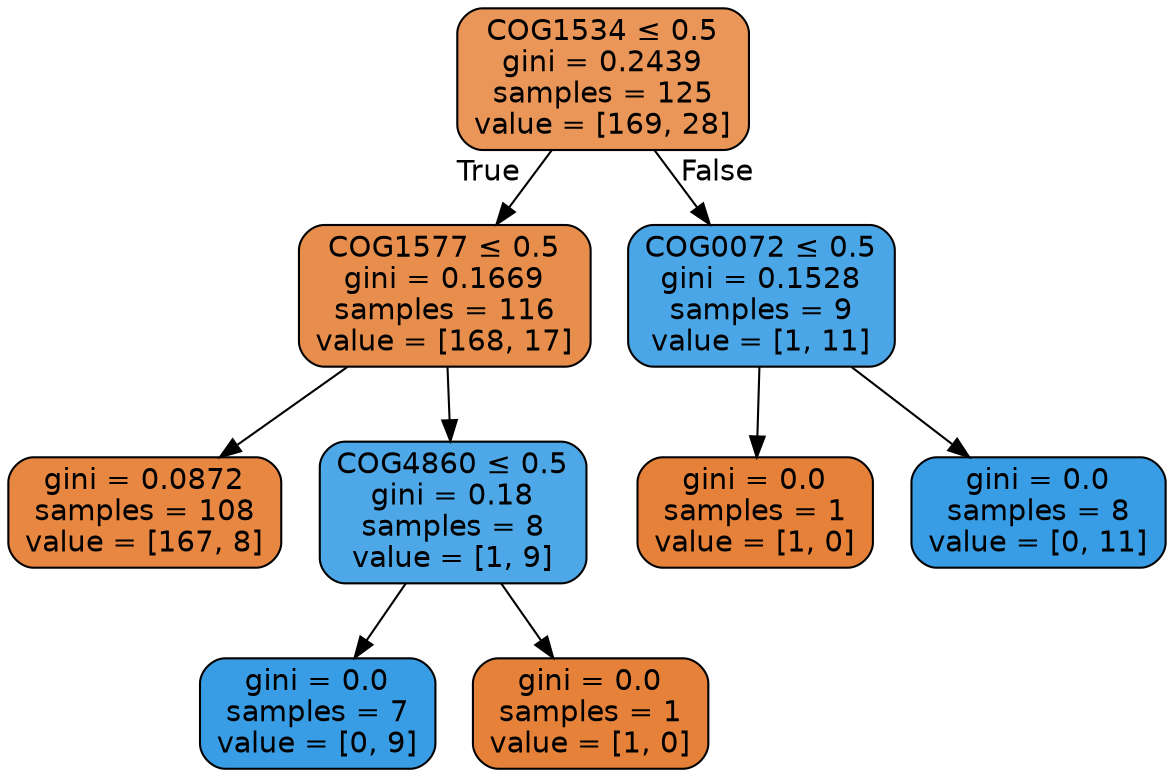 digraph Tree {
node [shape=box, style="filled, rounded", color="black", fontname=helvetica] ;
edge [fontname=helvetica] ;
0 [label=<COG1534 &le; 0.5<br/>gini = 0.2439<br/>samples = 125<br/>value = [169, 28]>, fillcolor="#e58139d5"] ;
1 [label=<COG1577 &le; 0.5<br/>gini = 0.1669<br/>samples = 116<br/>value = [168, 17]>, fillcolor="#e58139e5"] ;
0 -> 1 [labeldistance=2.5, labelangle=45, headlabel="True"] ;
2 [label=<gini = 0.0872<br/>samples = 108<br/>value = [167, 8]>, fillcolor="#e58139f3"] ;
1 -> 2 ;
3 [label=<COG4860 &le; 0.5<br/>gini = 0.18<br/>samples = 8<br/>value = [1, 9]>, fillcolor="#399de5e3"] ;
1 -> 3 ;
4 [label=<gini = 0.0<br/>samples = 7<br/>value = [0, 9]>, fillcolor="#399de5ff"] ;
3 -> 4 ;
5 [label=<gini = 0.0<br/>samples = 1<br/>value = [1, 0]>, fillcolor="#e58139ff"] ;
3 -> 5 ;
6 [label=<COG0072 &le; 0.5<br/>gini = 0.1528<br/>samples = 9<br/>value = [1, 11]>, fillcolor="#399de5e8"] ;
0 -> 6 [labeldistance=2.5, labelangle=-45, headlabel="False"] ;
7 [label=<gini = 0.0<br/>samples = 1<br/>value = [1, 0]>, fillcolor="#e58139ff"] ;
6 -> 7 ;
8 [label=<gini = 0.0<br/>samples = 8<br/>value = [0, 11]>, fillcolor="#399de5ff"] ;
6 -> 8 ;
}
